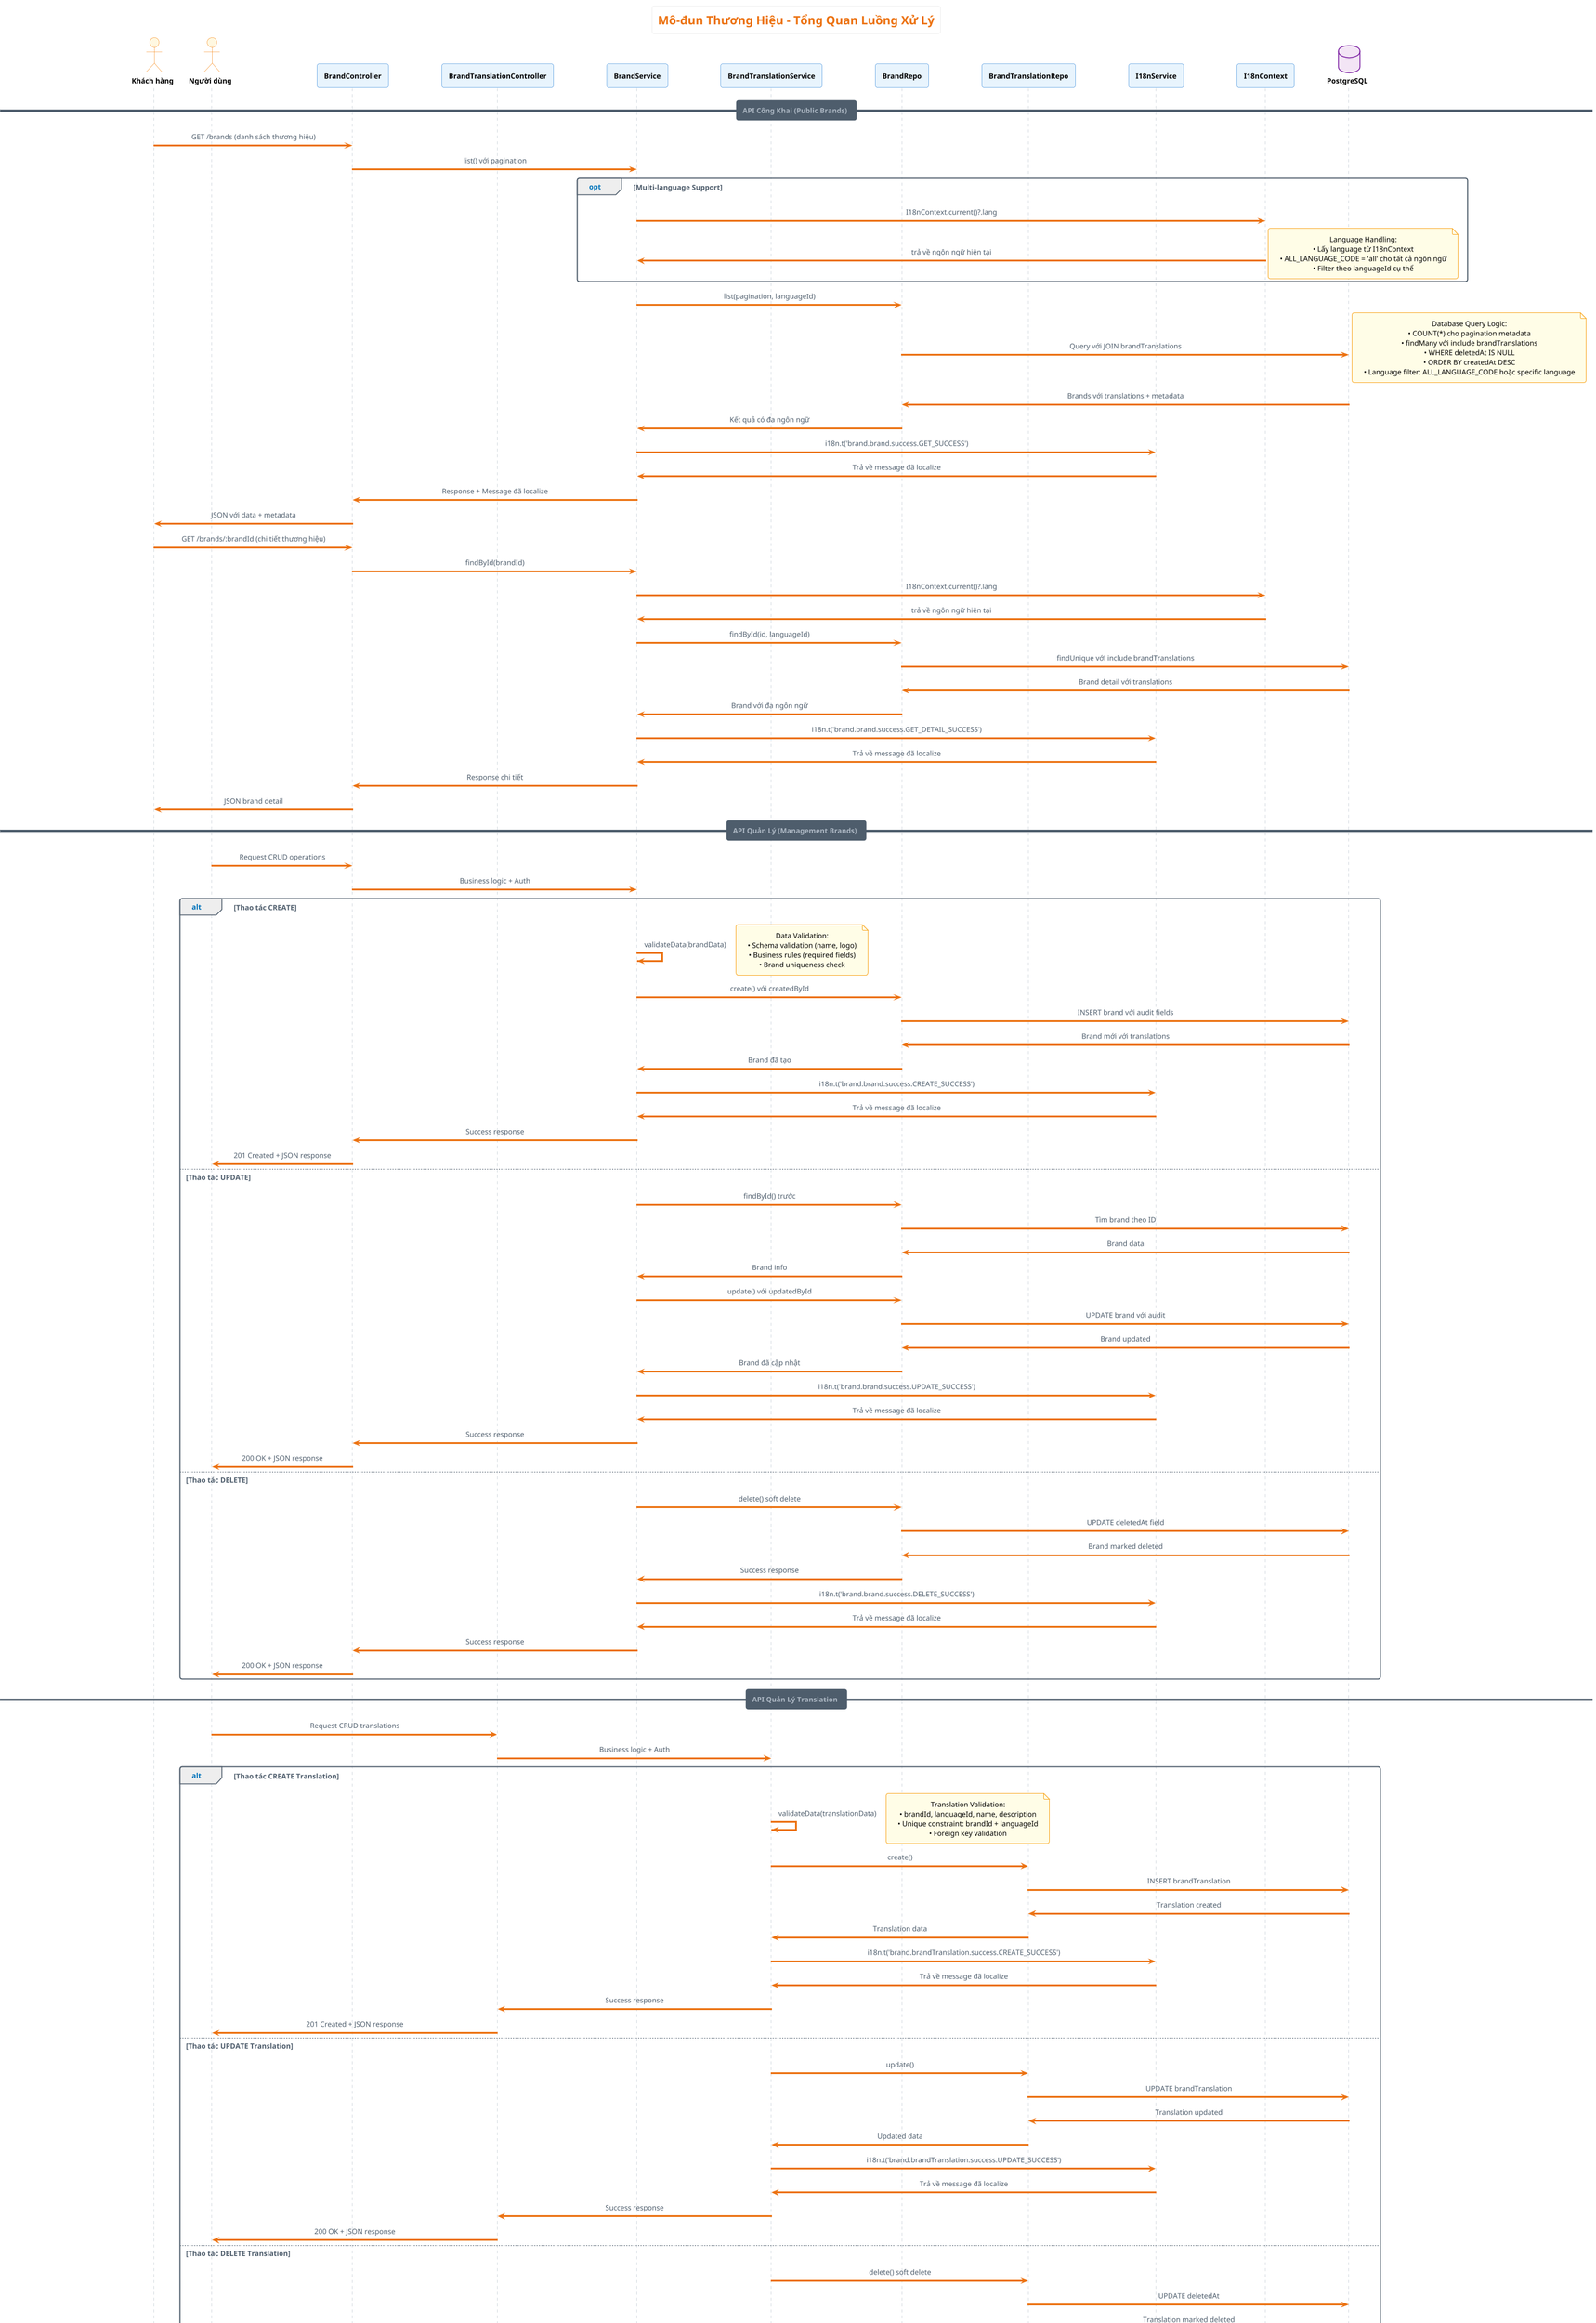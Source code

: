 @startuml
!theme aws-orange
skinparam backgroundColor #FFFFFF
skinparam defaultTextAlignment center
skinparam participant {
    BackgroundColor #E8F4FD
    BorderColor #1976D2
    FontColor #000000
    FontStyle bold
}
skinparam actor {
    BackgroundColor #FFF8E1
    BorderColor #F57C00
    FontColor #000000
    FontStyle bold
}
skinparam database {
    BackgroundColor #F3E5F5
    BorderColor #7B1FA2
    FontColor #000000
    FontStyle bold
}
skinparam note {
    BackgroundColor #FFFDE7
    BorderColor #F9A825
    FontColor #000000
}

title Mô-đun Thương Hiệu - Tổng Quan Luồng Xử Lý
note top : Hệ thống quản lý thương hiệu với đa ngôn ngữ và phân quyền

actor "Khách hàng" as Client
actor "Người dùng" as User
participant "BrandController" as BC
participant "BrandTranslationController" as BTC
participant "BrandService" as BS
participant "BrandTranslationService" as BTS
participant "BrandRepo" as BR
participant "BrandTranslationRepo" as BTR
participant "I18nService" as IS
participant "I18nContext" as IC
database "PostgreSQL" as DB

== API Công Khai (Public Brands) ==
Client -> BC: GET /brands (danh sách thương hiệu)
BC -> BS: list() với pagination

opt Multi-language Support
    BS -> IC: I18nContext.current()?.lang
    IC -> BS: trả về ngôn ngữ hiện tại
    note right
    Language Handling:
    • Lấy language từ I18nContext
    • ALL_LANGUAGE_CODE = 'all' cho tất cả ngôn ngữ
    • Filter theo languageId cụ thể
    end note
end

BS -> BR: list(pagination, languageId)
BR -> DB: Query với JOIN brandTranslations
note right
Database Query Logic:
• COUNT(*) cho pagination metadata
• findMany với include brandTranslations
• WHERE deletedAt IS NULL
• ORDER BY createdAt DESC
• Language filter: ALL_LANGUAGE_CODE hoặc specific language
end note
DB -> BR: Brands với translations + metadata
BR -> BS: Kết quả có đa ngôn ngữ
BS -> IS: i18n.t('brand.brand.success.GET_SUCCESS')
IS -> BS: Trả về message đã localize
BS -> BC: Response + Message đã localize
BC -> Client: JSON với data + metadata

Client -> BC: GET /brands/:brandId (chi tiết thương hiệu)
BC -> BS: findById(brandId)
BS -> IC: I18nContext.current()?.lang
IC -> BS: trả về ngôn ngữ hiện tại
BS -> BR: findById(id, languageId)
BR -> DB: findUnique với include brandTranslations
DB -> BR: Brand detail với translations
BR -> BS: Brand với đa ngôn ngữ
BS -> IS: i18n.t('brand.brand.success.GET_DETAIL_SUCCESS')
IS -> BS: Trả về message đã localize
BS -> BC: Response chi tiết
BC -> Client: JSON brand detail

== API Quản Lý (Management Brands) ==
User -> BC: Request CRUD operations
BC -> BS: Business logic + Auth

alt Thao tác CREATE
    BS -> BS: validateData(brandData)
    note right
    Data Validation:
    • Schema validation (name, logo)
    • Business rules (required fields)
    • Brand uniqueness check
    end note
    BS -> BR: create() với createdById
    BR -> DB: INSERT brand với audit fields
    DB -> BR: Brand mới với translations
    BR -> BS: Brand đã tạo
    BS -> IS: i18n.t('brand.brand.success.CREATE_SUCCESS')
    IS -> BS: Trả về message đã localize
    BS -> BC: Success response
    BC -> User: 201 Created + JSON response

else Thao tác UPDATE
    BS -> BR: findById() trước
    BR -> DB: Tìm brand theo ID
    DB -> BR: Brand data
    BR -> BS: Brand info
    BS -> BR: update() với updatedById
    BR -> DB: UPDATE brand với audit
    DB -> BR: Brand updated
    BR -> BS: Brand đã cập nhật
    BS -> IS: i18n.t('brand.brand.success.UPDATE_SUCCESS')
    IS -> BS: Trả về message đã localize
    BS -> BC: Success response
    BC -> User: 200 OK + JSON response

else Thao tác DELETE
    BS -> BR: delete() soft delete
    BR -> DB: UPDATE deletedAt field
    DB -> BR: Brand marked deleted
    BR -> BS: Success response
    BS -> IS: i18n.t('brand.brand.success.DELETE_SUCCESS')
    IS -> BS: Trả về message đã localize
    BS -> BC: Success response
    BC -> User: 200 OK + JSON response
end

== API Quản Lý Translation ==
User -> BTC: Request CRUD translations
BTC -> BTS: Business logic + Auth

alt Thao tác CREATE Translation
    BTS -> BTS: validateData(translationData)
    note right
    Translation Validation:
    • brandId, languageId, name, description
    • Unique constraint: brandId + languageId
    • Foreign key validation
    end note
    BTS -> BTR: create()
    BTR -> DB: INSERT brandTranslation
    DB -> BTR: Translation created
    BTR -> BTS: Translation data
    BTS -> IS: i18n.t('brand.brandTranslation.success.CREATE_SUCCESS')
    IS -> BTS: Trả về message đã localize
    BTS -> BTC: Success response
    BTC -> User: 201 Created + JSON response

else Thao tác UPDATE Translation
    BTS -> BTR: update()
    BTR -> DB: UPDATE brandTranslation
    DB -> BTR: Translation updated
    BTR -> BTS: Updated data
    BTS -> IS: i18n.t('brand.brandTranslation.success.UPDATE_SUCCESS')
    IS -> BTS: Trả về message đã localize
    BTS -> BTC: Success response
    BTC -> User: 200 OK + JSON response

else Thao tác DELETE Translation
    BTS -> BTR: delete() soft delete
    BTR -> DB: UPDATE deletedAt
    DB -> BTR: Translation marked deleted
    BTR -> BTS: Success
    BTS -> IS: i18n.t('brand.brandTranslation.success.DELETE_SUCCESS')
    IS -> BTS: Trả về message đã localize
    BTS -> BTC: Success response
    BTC -> User: 200 OK + JSON response
end

== Xử Lý Lỗi & Phân Quyền ==
alt Lỗi validation dữ liệu
    BS -> BC: ValidationException
    BC -> User: 422 Unprocessable Entity

else Lỗi không tìm thấy
    BS -> BC: NotFoundRecordException
    BC -> Client: 404 Not Found

else Lỗi unique constraint (translation)
    BTS -> BTC: BrandTranslationAlreadyExistsException
    BTC -> User: 422 Unprocessable Entity

else Lỗi foreign key
    BS -> BC: ForeignKeyConstraintException
    BC -> User: 422 Unprocessable Entity
end

== Trả Kết Quả ==
BS -> IS: i18n.t('brand.brand.success.XXX')
IS -> BS: Trả về message đã localize
BS -> BC: Response + Message đã localize
BC -> User: JSON Response với metadata đầy đủ

note bottom
**Đặc điểm chính của module Brand:**
• Hỗ trợ đa ngôn ngữ hoàn chỉnh (I18nContext)
• Soft delete cho cả brand và translation
• Audit trail (createdById, updatedById, deletedById)
• Pagination với metadata đầy đủ
• Public API cho danh sách và chi tiết
• Management API cho CRUD operations
• Unique constraint cho brand + language combination
• Translation management sub-module
end note

@enduml



